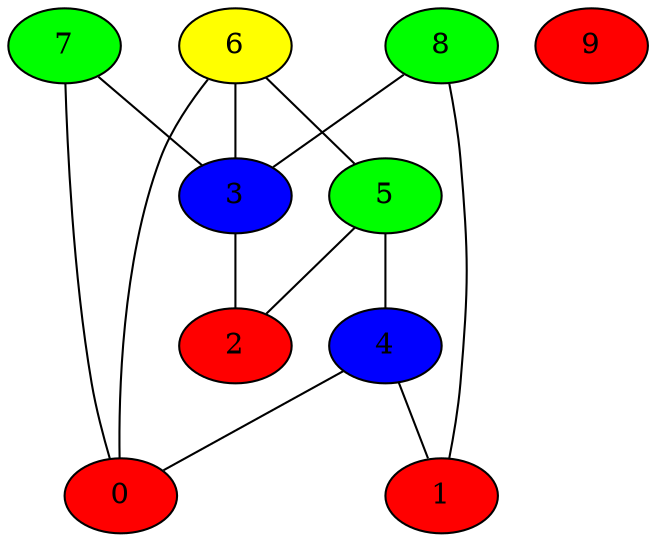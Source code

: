 graph{
0[ style = "filled" fillcolor = "red"]
1[ style = "filled" fillcolor = "red"]
2[ style = "filled" fillcolor = "red"]
3[ style = "filled" fillcolor = "blue"]
4[ style = "filled" fillcolor = "blue"]
5[ style = "filled" fillcolor = "green"]
6[ style = "filled" fillcolor = "yellow"]
7[ style = "filled" fillcolor = "green"]
8[ style = "filled" fillcolor = "green"]
9[ style = "filled" fillcolor = "red"]
  4 -- 0
  6 -- 0
  7 -- 0
  4 -- 1
  8 -- 1
  3 -- 2
  5 -- 2
  6 -- 3
  7 -- 3
  8 -- 3
  5 -- 4
  6 -- 5
}
